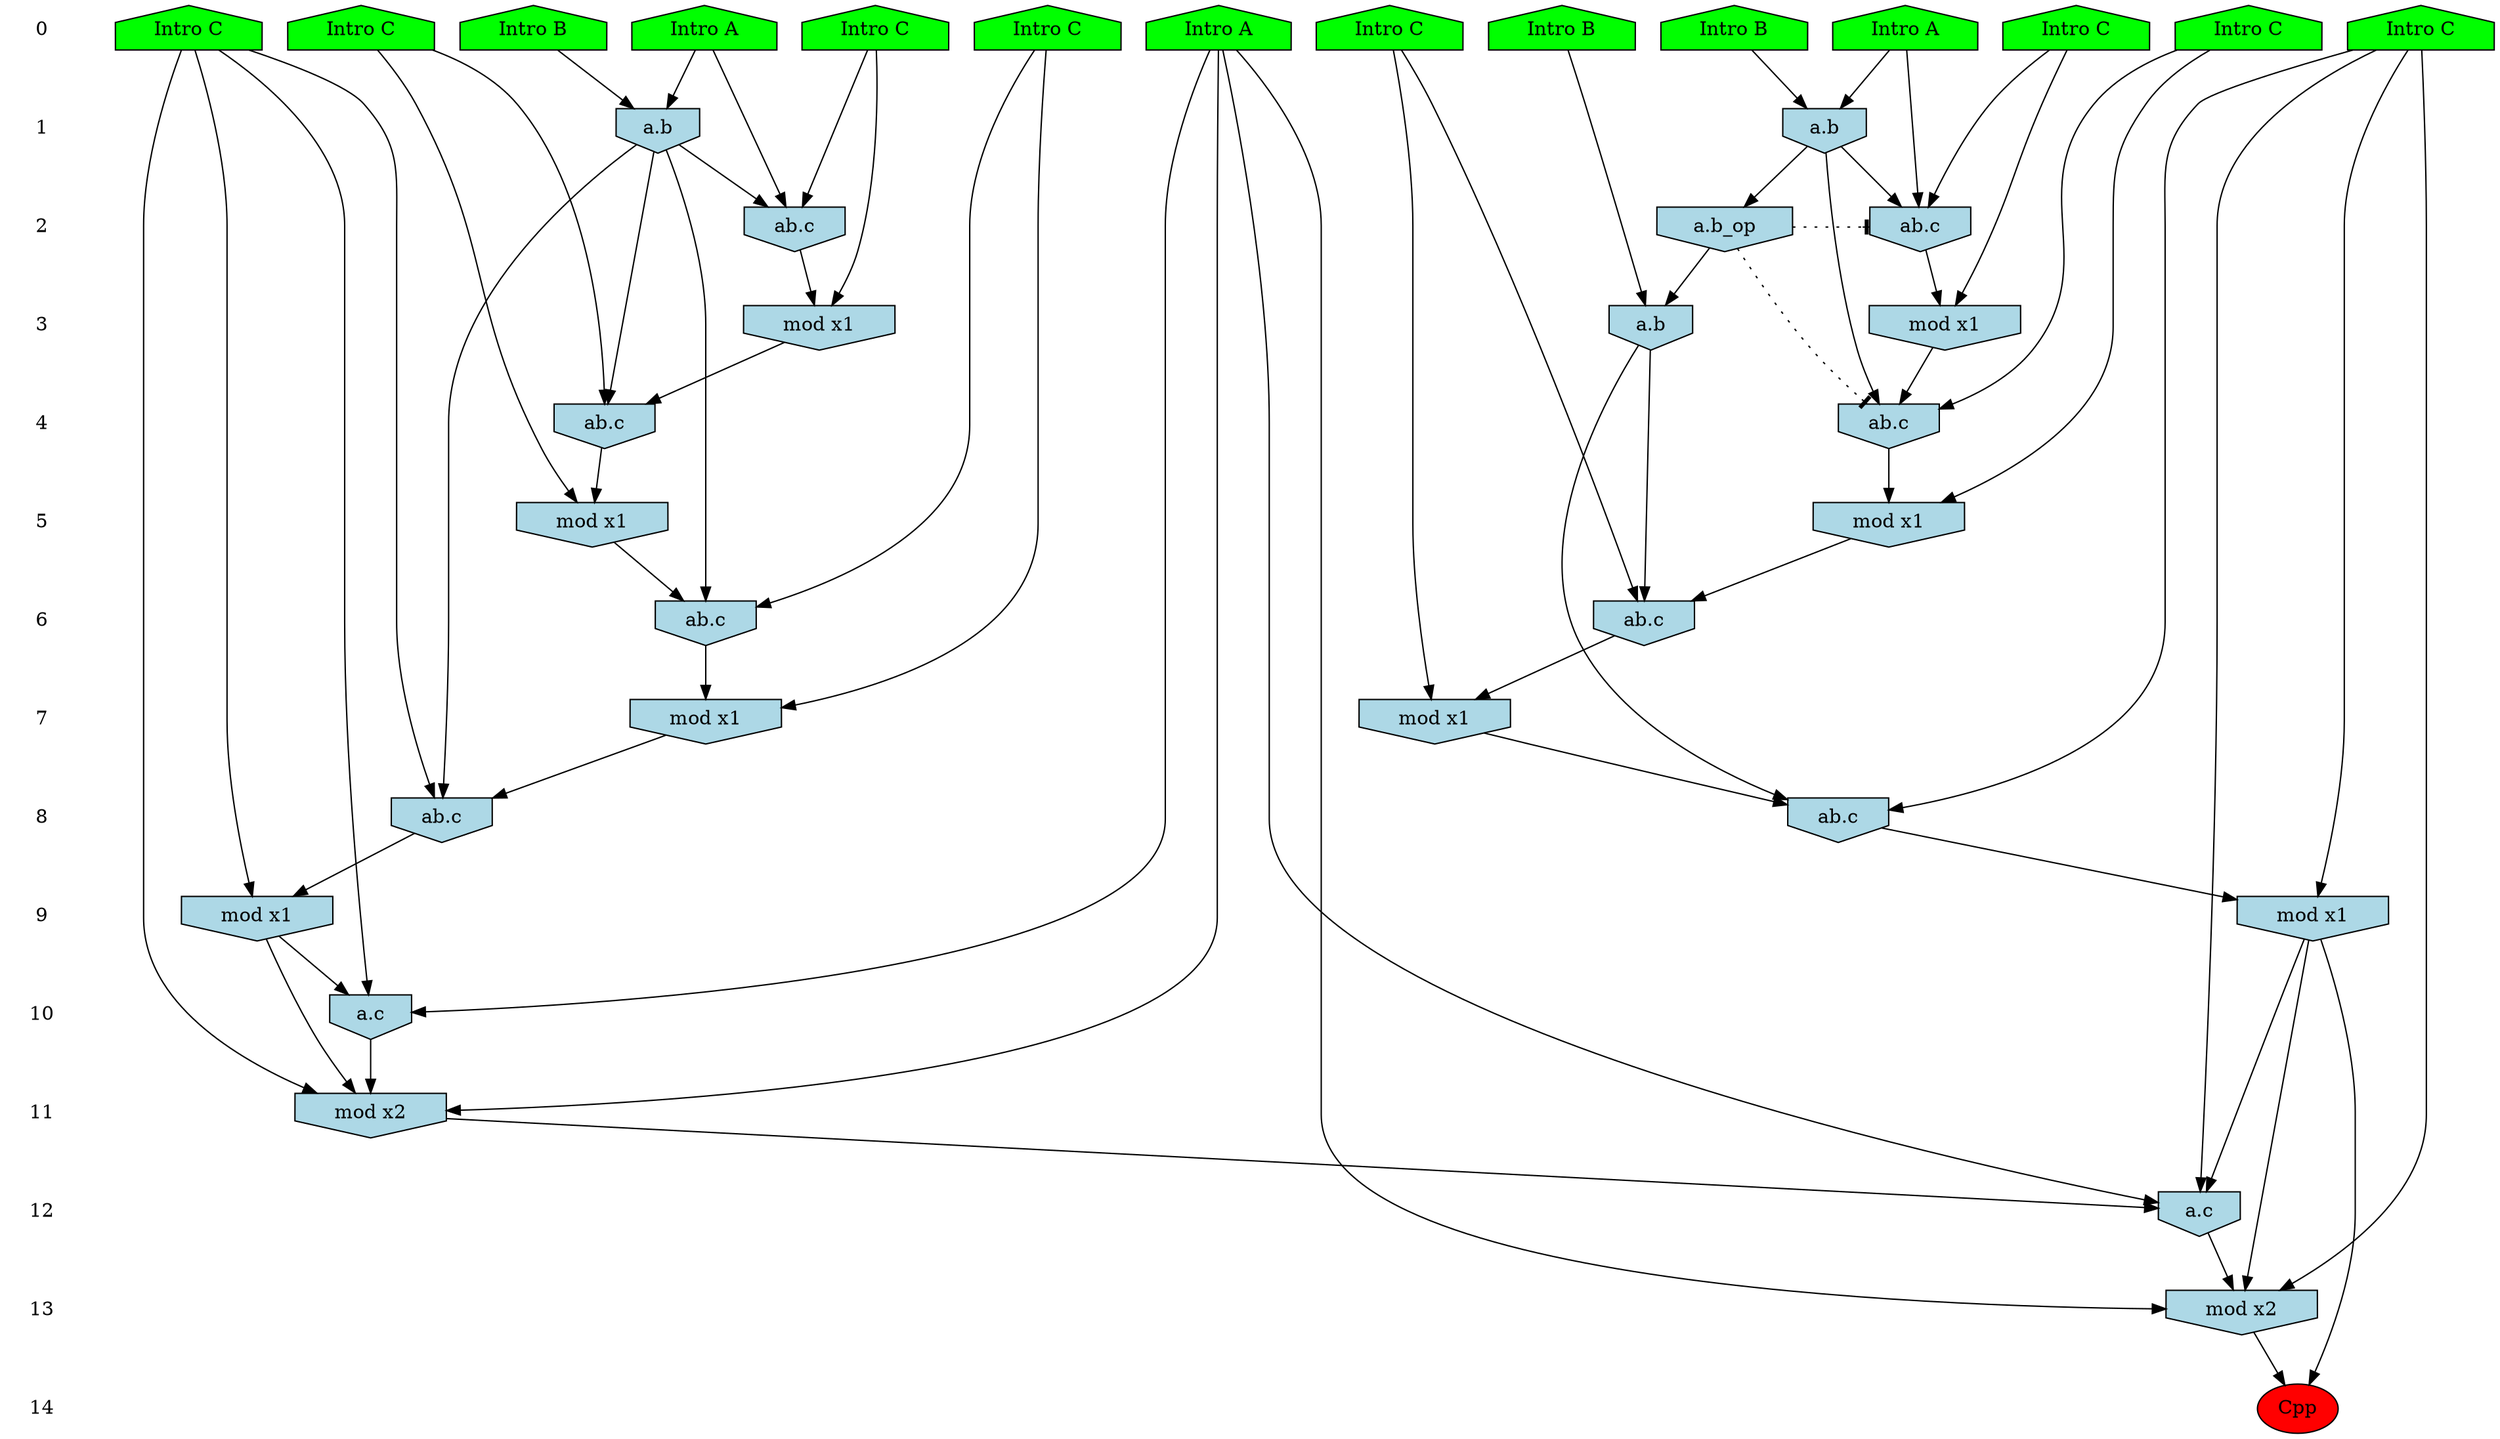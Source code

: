 /* Compression of 1 causal flows obtained in average at 1.583101E+01 t.u */
/* Compressed causal flows were: [2663] */
digraph G{
 ranksep=.5 ; 
{ rank = same ; "0" [shape=plaintext] ; node_1 [label ="Intro A", shape=house, style=filled, fillcolor=green] ;
node_2 [label ="Intro B", shape=house, style=filled, fillcolor=green] ;
node_3 [label ="Intro A", shape=house, style=filled, fillcolor=green] ;
node_4 [label ="Intro B", shape=house, style=filled, fillcolor=green] ;
node_5 [label ="Intro A", shape=house, style=filled, fillcolor=green] ;
node_6 [label ="Intro B", shape=house, style=filled, fillcolor=green] ;
node_7 [label ="Intro C", shape=house, style=filled, fillcolor=green] ;
node_8 [label ="Intro C", shape=house, style=filled, fillcolor=green] ;
node_9 [label ="Intro C", shape=house, style=filled, fillcolor=green] ;
node_10 [label ="Intro C", shape=house, style=filled, fillcolor=green] ;
node_11 [label ="Intro C", shape=house, style=filled, fillcolor=green] ;
node_12 [label ="Intro C", shape=house, style=filled, fillcolor=green] ;
node_13 [label ="Intro C", shape=house, style=filled, fillcolor=green] ;
node_14 [label ="Intro C", shape=house, style=filled, fillcolor=green] ;
}
{ rank = same ; "1" [shape=plaintext] ; node_15 [label="a.b", shape=invhouse, style=filled, fillcolor = lightblue] ;
node_16 [label="a.b", shape=invhouse, style=filled, fillcolor = lightblue] ;
}
{ rank = same ; "2" [shape=plaintext] ; node_17 [label="ab.c", shape=invhouse, style=filled, fillcolor = lightblue] ;
node_19 [label="ab.c", shape=invhouse, style=filled, fillcolor = lightblue] ;
node_28 [label="a.b_op", shape=invhouse, style=filled, fillcolor = lightblue] ;
}
{ rank = same ; "3" [shape=plaintext] ; node_18 [label="mod x1", shape=invhouse, style=filled, fillcolor = lightblue] ;
node_20 [label="mod x1", shape=invhouse, style=filled, fillcolor = lightblue] ;
node_29 [label="a.b", shape=invhouse, style=filled, fillcolor = lightblue] ;
}
{ rank = same ; "4" [shape=plaintext] ; node_21 [label="ab.c", shape=invhouse, style=filled, fillcolor = lightblue] ;
node_23 [label="ab.c", shape=invhouse, style=filled, fillcolor = lightblue] ;
}
{ rank = same ; "5" [shape=plaintext] ; node_22 [label="mod x1", shape=invhouse, style=filled, fillcolor = lightblue] ;
node_27 [label="mod x1", shape=invhouse, style=filled, fillcolor = lightblue] ;
}
{ rank = same ; "6" [shape=plaintext] ; node_24 [label="ab.c", shape=invhouse, style=filled, fillcolor = lightblue] ;
node_31 [label="ab.c", shape=invhouse, style=filled, fillcolor = lightblue] ;
}
{ rank = same ; "7" [shape=plaintext] ; node_25 [label="mod x1", shape=invhouse, style=filled, fillcolor = lightblue] ;
node_33 [label="mod x1", shape=invhouse, style=filled, fillcolor = lightblue] ;
}
{ rank = same ; "8" [shape=plaintext] ; node_26 [label="ab.c", shape=invhouse, style=filled, fillcolor = lightblue] ;
node_35 [label="ab.c", shape=invhouse, style=filled, fillcolor = lightblue] ;
}
{ rank = same ; "9" [shape=plaintext] ; node_30 [label="mod x1", shape=invhouse, style=filled, fillcolor = lightblue] ;
node_36 [label="mod x1", shape=invhouse, style=filled, fillcolor = lightblue] ;
}
{ rank = same ; "10" [shape=plaintext] ; node_32 [label="a.c", shape=invhouse, style=filled, fillcolor = lightblue] ;
}
{ rank = same ; "11" [shape=plaintext] ; node_34 [label="mod x2", shape=invhouse, style=filled, fillcolor = lightblue] ;
}
{ rank = same ; "12" [shape=plaintext] ; node_37 [label="a.c", shape=invhouse, style=filled, fillcolor = lightblue] ;
}
{ rank = same ; "13" [shape=plaintext] ; node_38 [label="mod x2", shape=invhouse, style=filled, fillcolor = lightblue] ;
}
{ rank = same ; "14" [shape=plaintext] ; node_39 [label ="Cpp", style=filled, fillcolor=red] ;
}
"0" -> "1" [style="invis"]; 
"1" -> "2" [style="invis"]; 
"2" -> "3" [style="invis"]; 
"3" -> "4" [style="invis"]; 
"4" -> "5" [style="invis"]; 
"5" -> "6" [style="invis"]; 
"6" -> "7" [style="invis"]; 
"7" -> "8" [style="invis"]; 
"8" -> "9" [style="invis"]; 
"9" -> "10" [style="invis"]; 
"10" -> "11" [style="invis"]; 
"11" -> "12" [style="invis"]; 
"12" -> "13" [style="invis"]; 
"13" -> "14" [style="invis"]; 
node_1 -> node_15
node_4 -> node_15
node_3 -> node_16
node_6 -> node_16
node_1 -> node_17
node_13 -> node_17
node_15 -> node_17
node_13 -> node_18
node_17 -> node_18
node_3 -> node_19
node_10 -> node_19
node_16 -> node_19
node_10 -> node_20
node_19 -> node_20
node_8 -> node_21
node_16 -> node_21
node_20 -> node_21
node_8 -> node_22
node_21 -> node_22
node_9 -> node_23
node_15 -> node_23
node_18 -> node_23
node_14 -> node_24
node_16 -> node_24
node_22 -> node_24
node_14 -> node_25
node_24 -> node_25
node_12 -> node_26
node_16 -> node_26
node_25 -> node_26
node_9 -> node_27
node_23 -> node_27
node_15 -> node_28
node_2 -> node_29
node_28 -> node_29
node_12 -> node_30
node_26 -> node_30
node_7 -> node_31
node_27 -> node_31
node_29 -> node_31
node_5 -> node_32
node_12 -> node_32
node_30 -> node_32
node_7 -> node_33
node_31 -> node_33
node_5 -> node_34
node_12 -> node_34
node_30 -> node_34
node_32 -> node_34
node_11 -> node_35
node_29 -> node_35
node_33 -> node_35
node_11 -> node_36
node_35 -> node_36
node_5 -> node_37
node_11 -> node_37
node_34 -> node_37
node_36 -> node_37
node_5 -> node_38
node_11 -> node_38
node_36 -> node_38
node_37 -> node_38
node_36 -> node_39
node_38 -> node_39
node_28 -> node_23 [style=dotted, arrowhead = tee] 
node_28 -> node_17 [style=dotted, arrowhead = tee] 
}
/*
 Dot generation time: 0.000000
*/